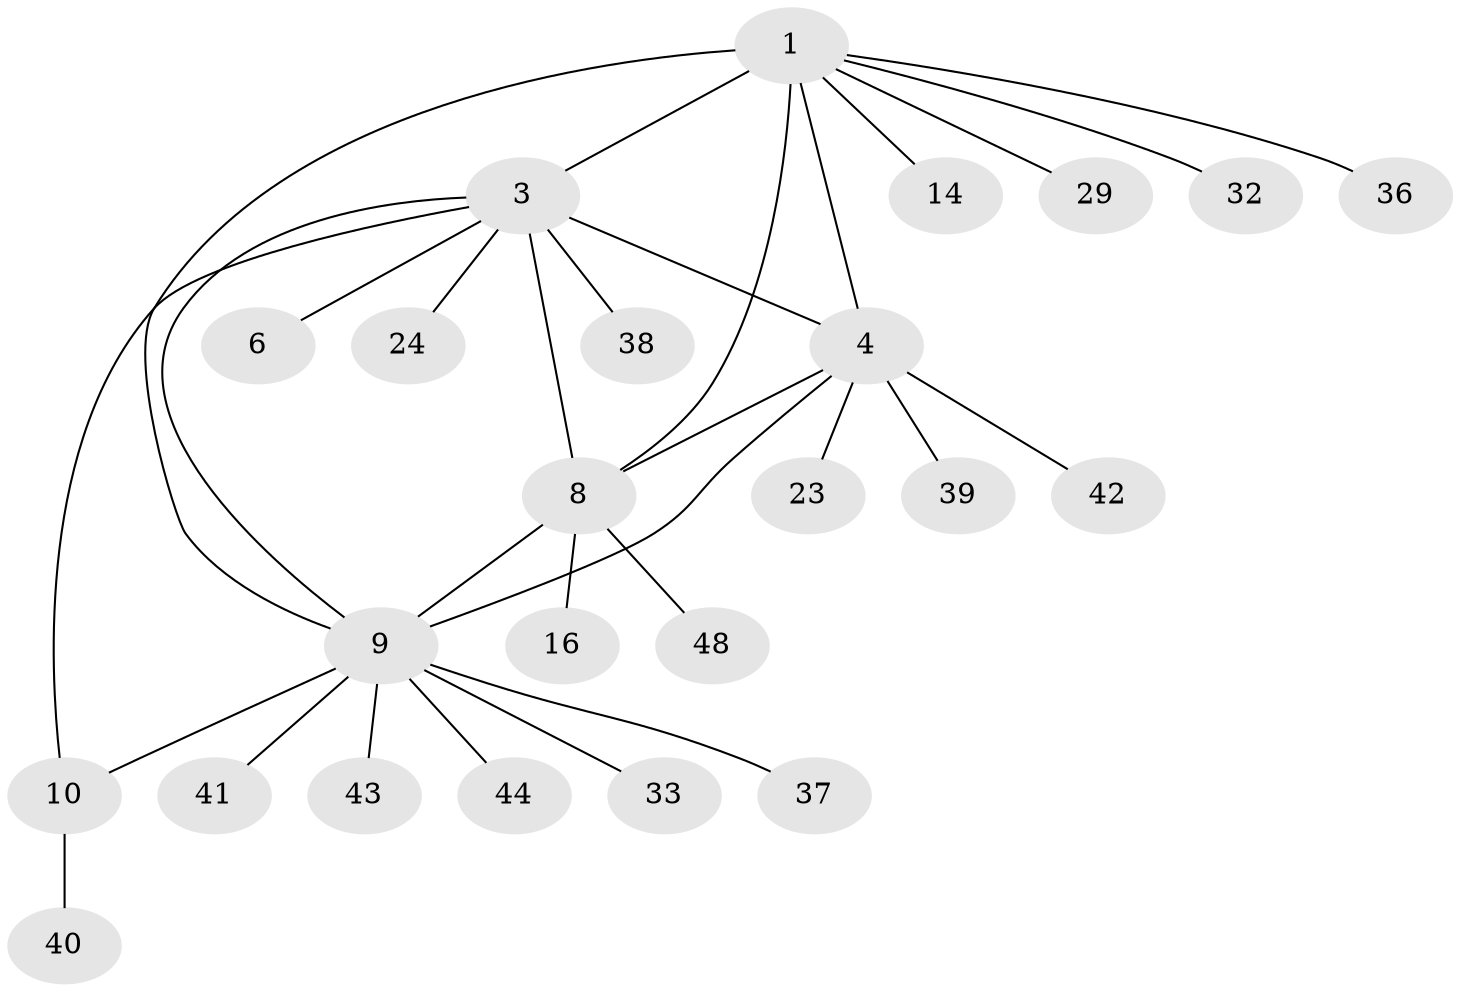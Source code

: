 // original degree distribution, {4: 0.041666666666666664, 8: 0.041666666666666664, 6: 0.020833333333333332, 1: 0.6041666666666666, 5: 0.041666666666666664, 7: 0.020833333333333332, 11: 0.020833333333333332, 3: 0.10416666666666667, 2: 0.10416666666666667}
// Generated by graph-tools (version 1.1) at 2025/15/03/09/25 04:15:46]
// undirected, 24 vertices, 30 edges
graph export_dot {
graph [start="1"]
  node [color=gray90,style=filled];
  1 [super="+7+2"];
  3 [super="+5"];
  4 [super="+30+13+15"];
  6;
  8;
  9 [super="+45+19+18+22"];
  10 [super="+20+26+21"];
  14;
  16 [super="+35+31"];
  23;
  24;
  29;
  32;
  33;
  36;
  37;
  38;
  39;
  40;
  41;
  42;
  43;
  44;
  48;
  1 -- 4;
  1 -- 9;
  1 -- 32;
  1 -- 3 [weight=2];
  1 -- 8 [weight=2];
  1 -- 29;
  1 -- 36;
  1 -- 14;
  3 -- 4;
  3 -- 9;
  3 -- 6;
  3 -- 38;
  3 -- 8;
  3 -- 24;
  3 -- 10;
  4 -- 23;
  4 -- 42;
  4 -- 39;
  4 -- 8;
  4 -- 9;
  8 -- 9;
  8 -- 16;
  8 -- 48;
  9 -- 10;
  9 -- 33;
  9 -- 37;
  9 -- 43;
  9 -- 41;
  9 -- 44;
  10 -- 40;
}
